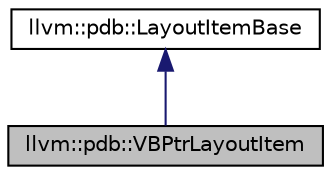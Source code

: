 digraph "llvm::pdb::VBPtrLayoutItem"
{
 // LATEX_PDF_SIZE
  bgcolor="transparent";
  edge [fontname="Helvetica",fontsize="10",labelfontname="Helvetica",labelfontsize="10"];
  node [fontname="Helvetica",fontsize="10",shape=record];
  Node1 [label="llvm::pdb::VBPtrLayoutItem",height=0.2,width=0.4,color="black", fillcolor="grey75", style="filled", fontcolor="black",tooltip=" "];
  Node2 -> Node1 [dir="back",color="midnightblue",fontsize="10",style="solid",fontname="Helvetica"];
  Node2 [label="llvm::pdb::LayoutItemBase",height=0.2,width=0.4,color="black",URL="$classllvm_1_1pdb_1_1LayoutItemBase.html",tooltip=" "];
}
